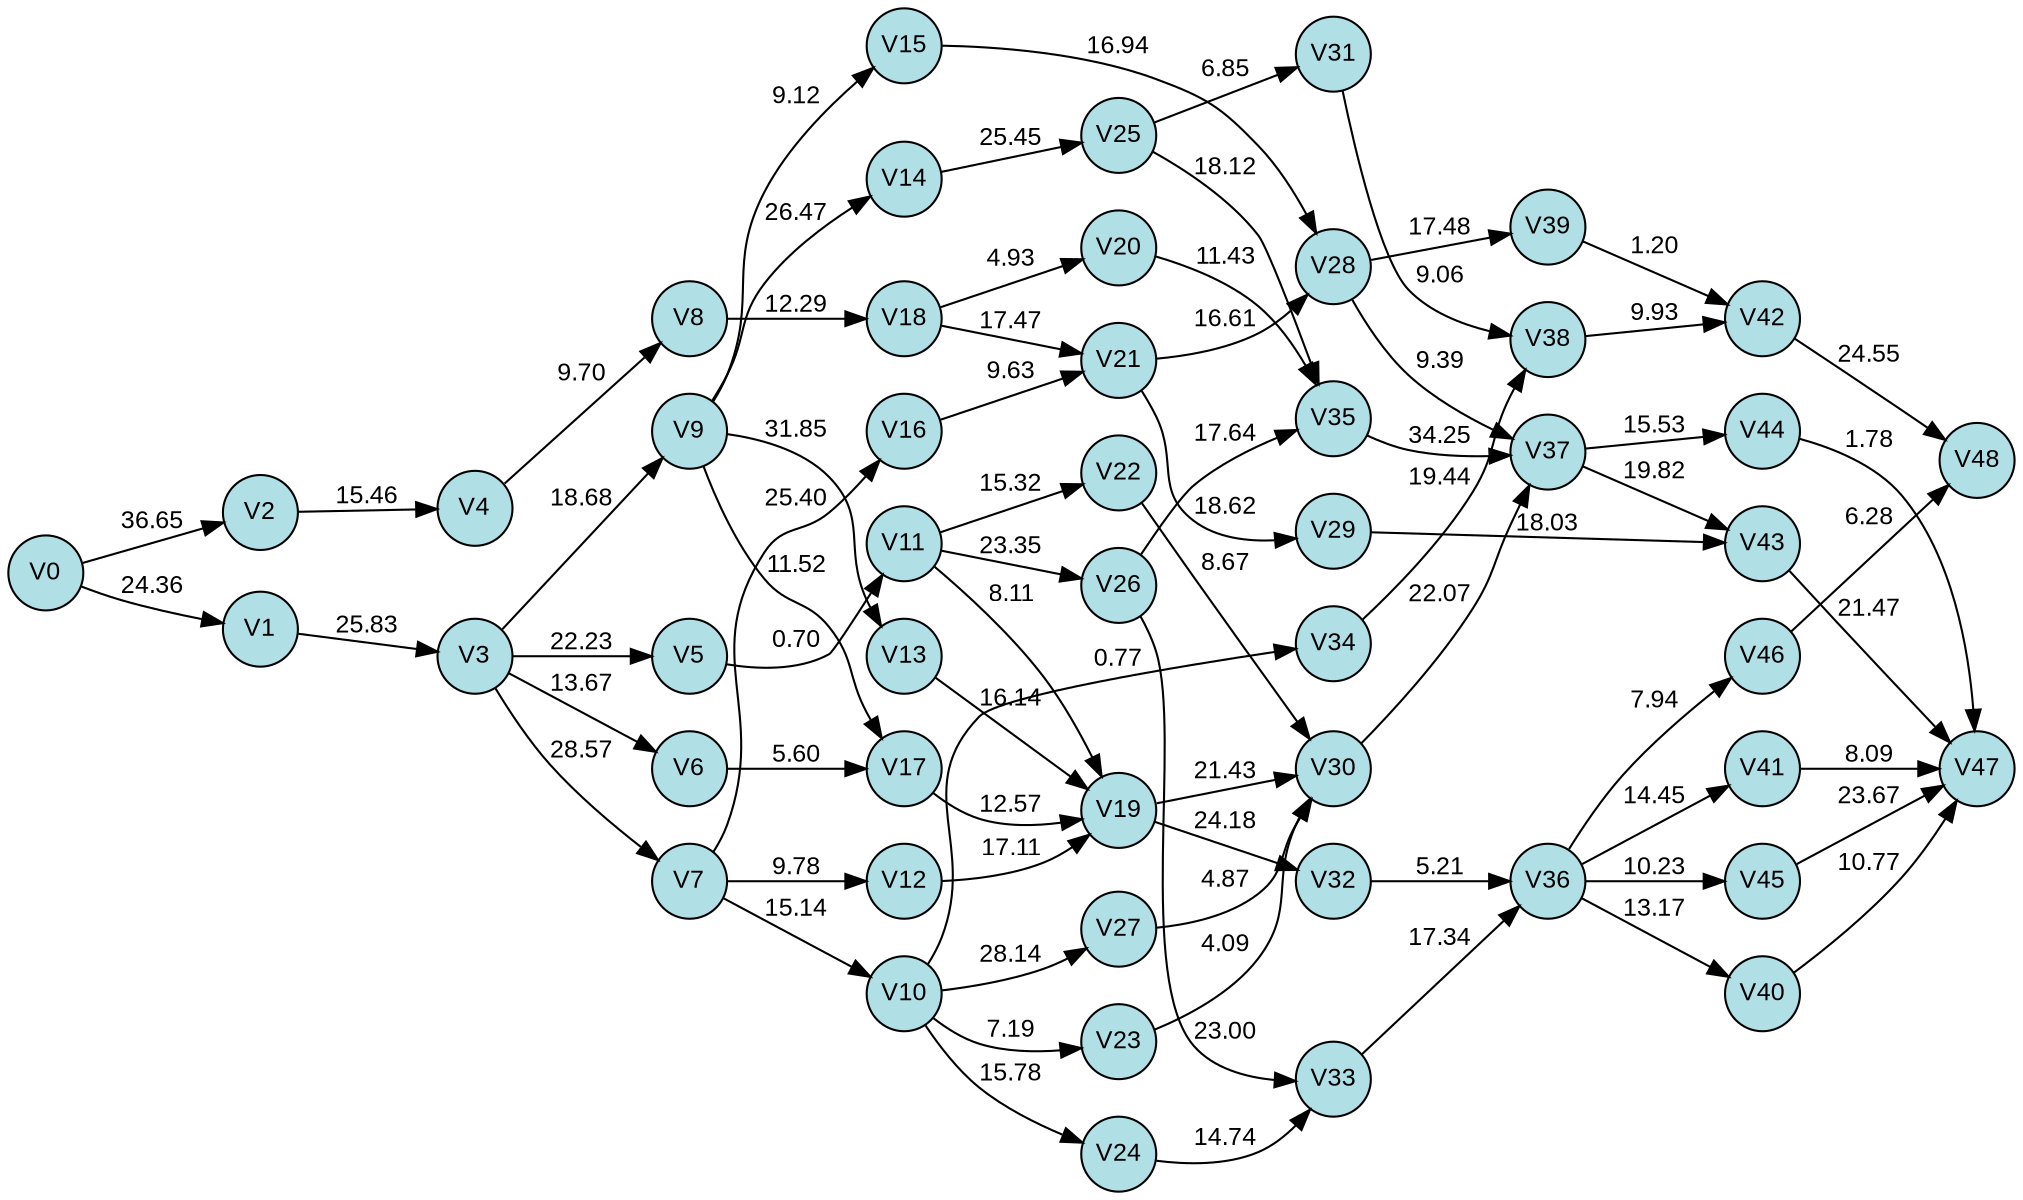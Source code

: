 digraph {
  splines=true;

node [margin=0 fontname=arial fontcolor=black fontsize=12 shape=circle width=0.5 fixedsize=true style=filled fillcolor=powderblue]

  0 [label="V0"]
  1 [label="V1"]
  2 [label="V2"]
  3 [label="V3"]
  4 [label="V4"]
  5 [label="V5"]
  6 [label="V6"]
  7 [label="V7"]
  8 [label="V8"]
  9 [label="V9"]
  10 [label="V10"]
  11 [label="V11"]
  12 [label="V12"]
  13 [label="V13"]
  14 [label="V14"]
  15 [label="V15"]
  16 [label="V16"]
  17 [label="V17"]
  18 [label="V18"]
  19 [label="V19"]
  20 [label="V20"]
  21 [label="V21"]
  22 [label="V22"]
  23 [label="V23"]
  24 [label="V24"]
  25 [label="V25"]
  26 [label="V26"]
  27 [label="V27"]
  28 [label="V28"]
  29 [label="V29"]
  30 [label="V30"]
  31 [label="V31"]
  32 [label="V32"]
  33 [label="V33"]
  34 [label="V34"]
  35 [label="V35"]
  36 [label="V36"]
  37 [label="V37"]
  38 [label="V38"]
  39 [label="V39"]
  40 [label="V40"]
  41 [label="V41"]
  42 [label="V42"]
  43 [label="V43"]
  44 [label="V44"]
  45 [label="V45"]
  46 [label="V46"]
  47 [label="V47"]
  48 [label="V48"]
rankdir=LR

edge [margin=0 fontname=arial fontcolor=black fontsize=12]

	0 -> 1 [label="24.36"]
	0 -> 2 [label="36.65"]
	1 -> 3 [label="25.83"]
	2 -> 4 [label="15.46"]
	3 -> 5 [label="22.23"]
	3 -> 6 [label="13.67"]
	3 -> 7 [label="28.57"]
	3 -> 9 [label="18.68"]
	4 -> 8 [label="9.70"]
	5 -> 11 [label="0.70"]
	6 -> 17 [label="5.60"]
	7 -> 10 [label="15.14"]
	7 -> 12 [label="9.78"]
	7 -> 16 [label="25.40"]
	8 -> 18 [label="12.29"]
	9 -> 13 [label="31.85"]
	9 -> 14 [label="26.47"]
	9 -> 15 [label="9.12"]
	9 -> 17 [label="11.52"]
	10 -> 23 [label="7.19"]
	10 -> 24 [label="15.78"]
	10 -> 27 [label="28.14"]
	10 -> 34 [label="0.77"]
	11 -> 19 [label="8.11"]
	11 -> 22 [label="15.32"]
	11 -> 26 [label="23.35"]
	12 -> 19 [label="17.11"]
	13 -> 19 [label="16.14"]
	14 -> 25 [label="25.45"]
	15 -> 28 [label="16.94"]
	16 -> 21 [label="9.63"]
	17 -> 19 [label="12.57"]
	18 -> 20 [label="4.93"]
	18 -> 21 [label="17.47"]
	19 -> 30 [label="21.43"]
	19 -> 32 [label="24.18"]
	20 -> 35 [label="11.43"]
	21 -> 28 [label="16.61"]
	21 -> 29 [label="18.62"]
	22 -> 30 [label="8.67"]
	23 -> 30 [label="4.09"]
	24 -> 33 [label="14.74"]
	25 -> 31 [label="6.85"]
	25 -> 35 [label="18.12"]
	26 -> 33 [label="23.00"]
	26 -> 35 [label="17.64"]
	27 -> 30 [label="4.87"]
	28 -> 37 [label="9.39"]
	28 -> 39 [label="17.48"]
	29 -> 43 [label="18.03"]
	30 -> 37 [label="22.07"]
	31 -> 38 [label="9.06"]
	32 -> 36 [label="5.21"]
	33 -> 36 [label="17.34"]
	34 -> 38 [label="19.44"]
	35 -> 37 [label="34.25"]
	36 -> 40 [label="13.17"]
	36 -> 41 [label="14.45"]
	36 -> 45 [label="10.23"]
	36 -> 46 [label="7.94"]
	37 -> 43 [label="19.82"]
	37 -> 44 [label="15.53"]
	38 -> 42 [label="9.93"]
	39 -> 42 [label="1.20"]
	40 -> 47 [label="10.77"]
	41 -> 47 [label="8.09"]
	42 -> 48 [label="24.55"]
	43 -> 47 [label="21.47"]
	44 -> 47 [label="1.78"]
	45 -> 47 [label="23.67"]
	46 -> 48 [label="6.28"]
	{rank=same  0}
	{rank=same  1, 2}
	{rank=same  3, 4}
	{rank=same  5, 6, 7, 8, 9}
	{rank=same  10, 11, 12, 13, 14, 15, 16, 17, 18}
	{rank=same  19, 20, 21, 22, 23, 24, 25, 26, 27}
	{rank=same  28, 29, 30, 31, 32, 33, 34, 35}
	{rank=same  36, 37, 38, 39}
	{rank=same  40, 41, 42, 43, 44, 45, 46}
	{rank=same  47, 48}
} 

